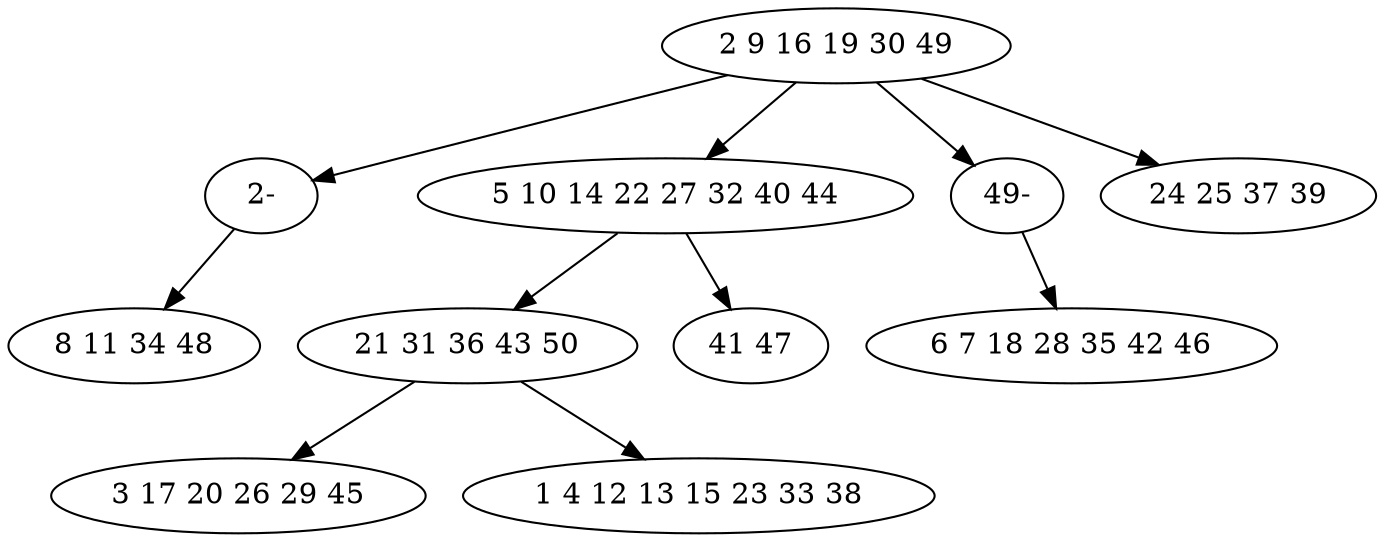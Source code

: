 digraph true_tree {
	"0" -> "10"
	"0" -> "2"
	"2" -> "3"
	"2" -> "4"
	"0" -> "9"
	"3" -> "6"
	"0" -> "7"
	"3" -> "8"
	"9" -> "5"
	"10" -> "1"
	"0" [label="2 9 16 19 30 49"];
	"1" [label="8 11 34 48"];
	"2" [label="5 10 14 22 27 32 40 44"];
	"3" [label="21 31 36 43 50"];
	"4" [label="41 47"];
	"5" [label="6 7 18 28 35 42 46"];
	"6" [label="3 17 20 26 29 45"];
	"7" [label="24 25 37 39"];
	"8" [label="1 4 12 13 15 23 33 38"];
	"9" [label="49-"];
	"10" [label="2-"];
}
